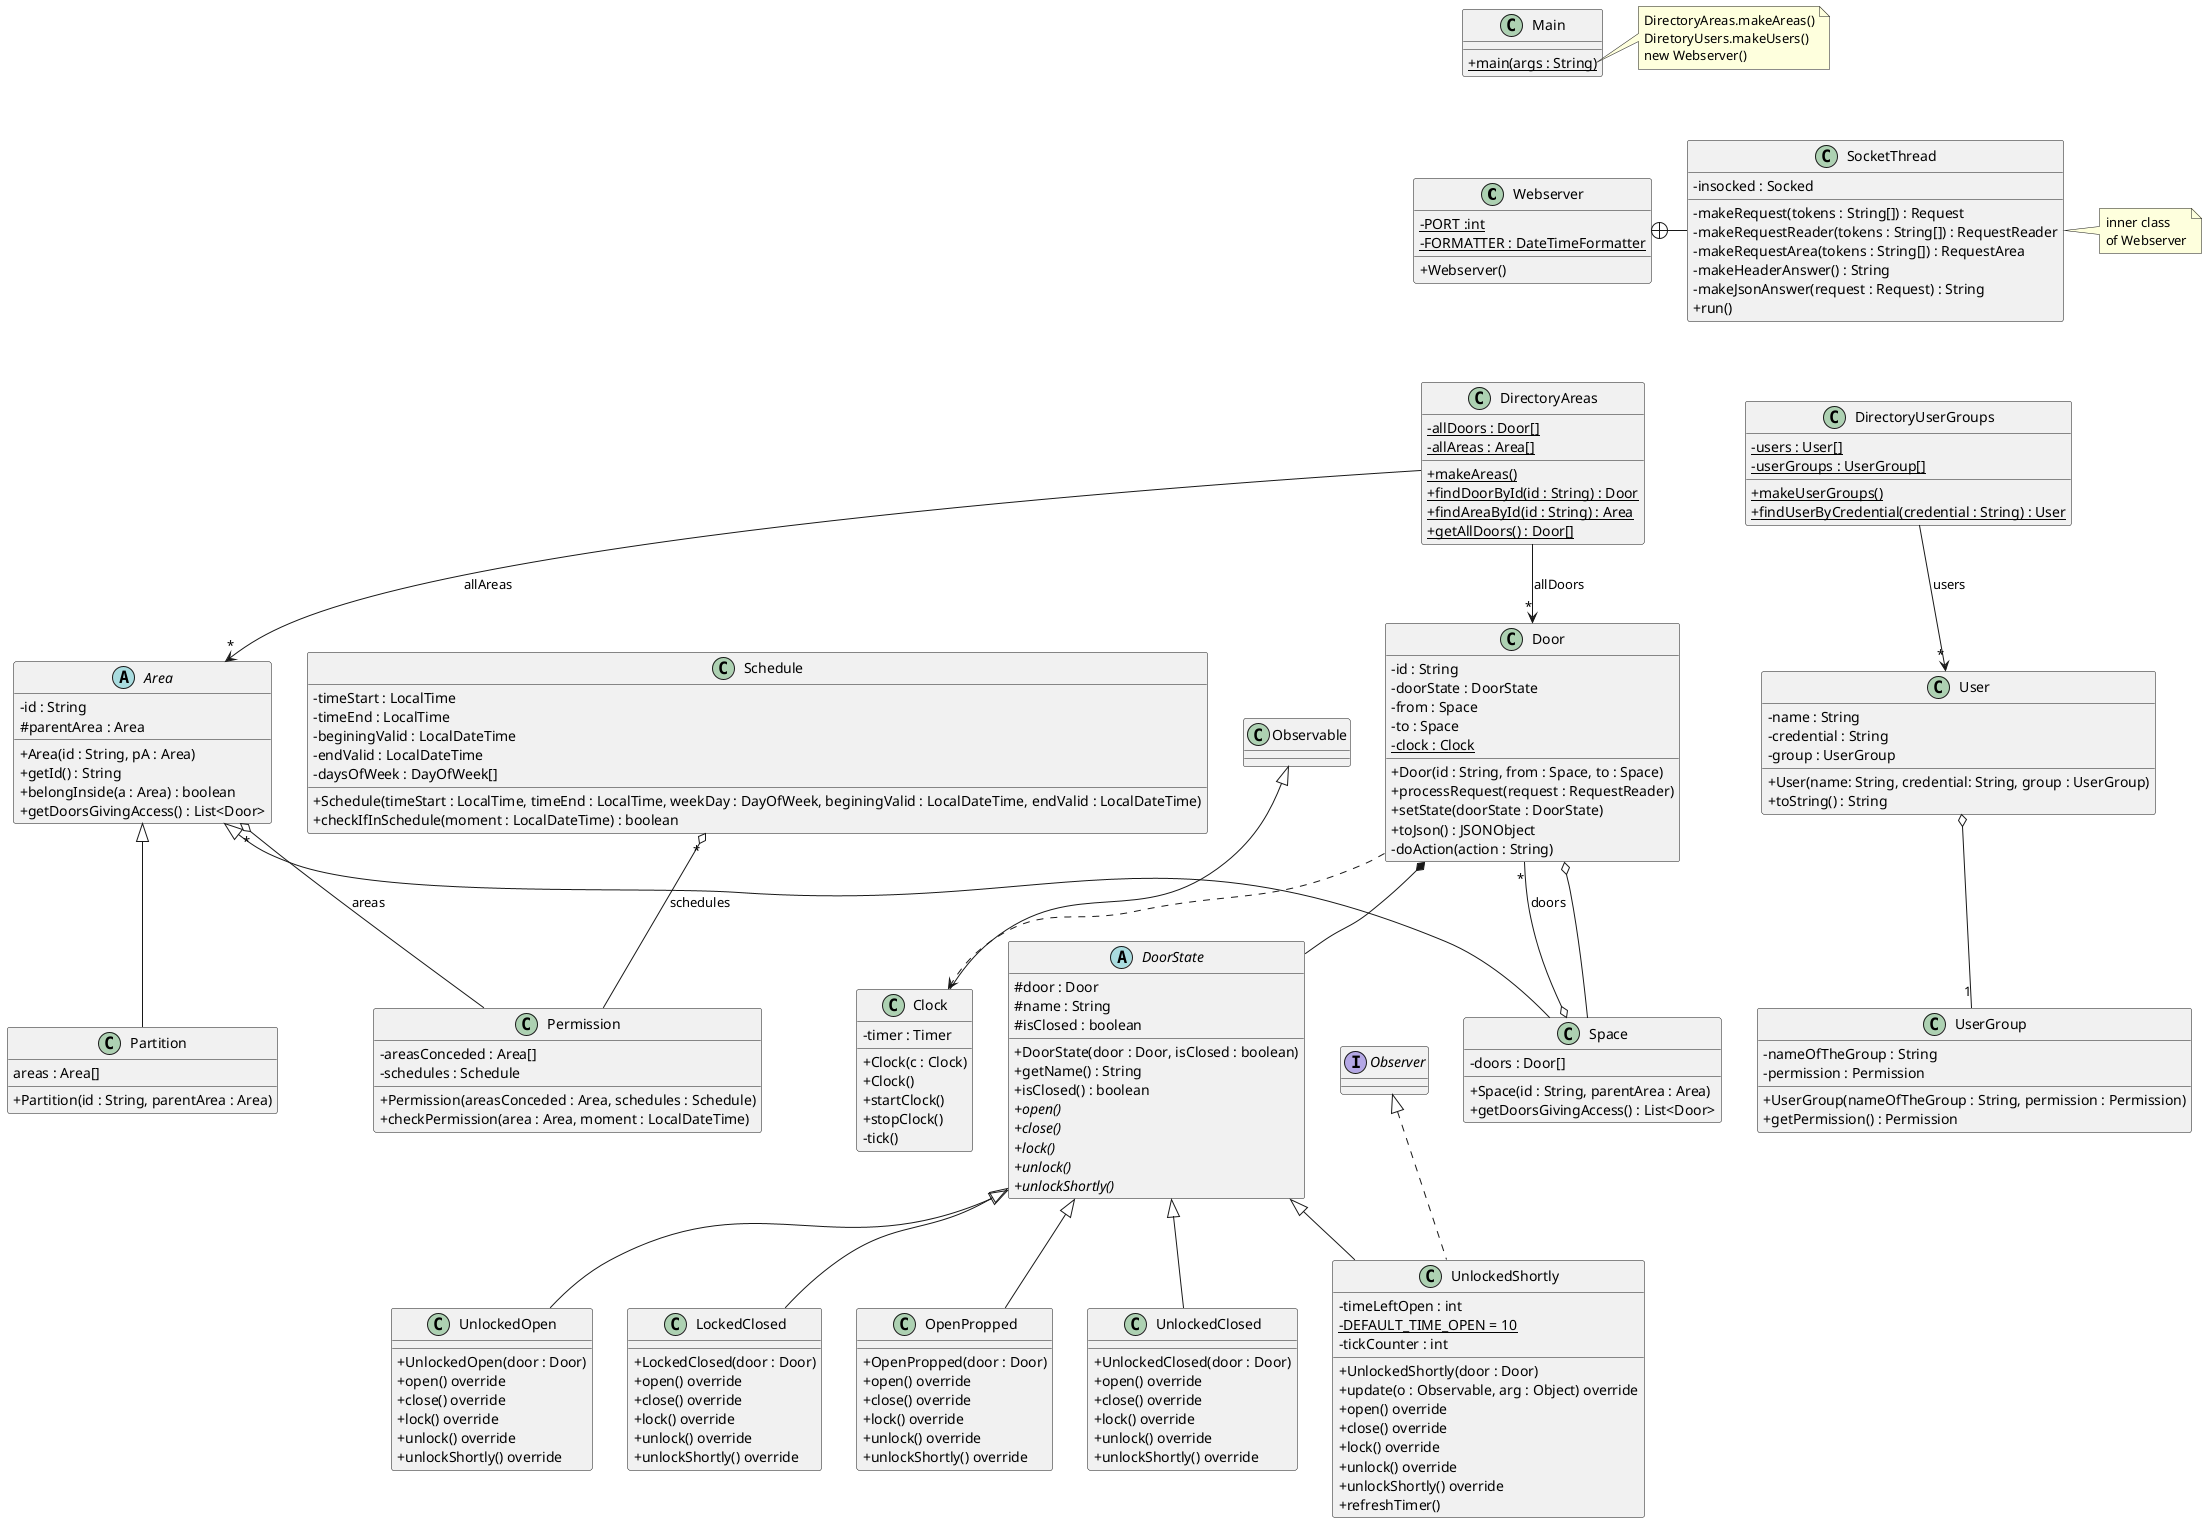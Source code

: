 @startuml
'https://plantuml.com/class-diagram
skinparam classAttributeIconSize 0

class Webserver {
- {static} PORT :int
- {static} FORMATTER : DateTimeFormatter
+ Webserver()
}

class SocketThread {
- insocked : Socked
- makeRequest(tokens : String[]) : Request
- makeRequestReader(tokens : String[]) : RequestReader
- makeRequestArea(tokens : String[]) : RequestArea
- makeHeaderAnswer() : String
- makeJsonAnswer(request : Request) : String
+ run()
}

Webserver +-right- SocketThread

note right of SocketThread
inner class
of Webserver
end note

class DirectoryAreas {
- {static} allDoors : Door[]
- {static} allAreas : Area[]
+ {static} makeAreas()
+ {static} findDoorById(id : String) : Door
+ {static} findAreaById(id : String) : Area
+ {static} getAllDoors() : Door[]
}

DirectoryAreas --> "*" Door : "allDoors"

class DirectoryUserGroups {
- {static} users : User[]
- {static} userGroups : UserGroup[]
+ {static} makeUserGroups()
+ {static} findUserByCredential(credential : String) : User
}

DirectoryUserGroups --> "*" User : "users"

class Door {
- id : String
- doorState : DoorState
- from : Space
- to : Space
- {static} clock : Clock
+ Door(id : String, from : Space, to : Space)
+ processRequest(request : RequestReader)
+ setState(doorState : DoorState)
+ toJson() : JSONObject
'+ toString() : String
'+ isClosed() :boolean
'+ setClosed(b : boolean)
'+ getStateName() : String
'+ getId() : String
'+ setState(ds : DoorState)
'+ getFrom()
'+ getTo()
'+ getClock()
- doAction(action : String)
}

Space o-- "*" Door : doors
Door *-- DoorState
Door o-- Space
Door ..> Clock

abstract class DoorState {
# door : Door
# name : String
# isClosed : boolean
+ DoorState(door : Door, isClosed : boolean)
+ getName() : String
+ isClosed() : boolean
+ {abstract} open()
+ {abstract} close()
+ {abstract} lock()
+ {abstract} unlock()
+ {abstract} unlockShortly()
}

class LockedClosed extends DoorState {
+ LockedClosed(door : Door)
+ open() override
+ close() override
+ lock() override
+ unlock() override
+ unlockShortly() override
}

class OpenPropped extends DoorState {
+ OpenPropped(door : Door)
+ open() override
+ close() override
+ lock() override
+ unlock() override
+ unlockShortly() override
}

class UnlockedClosed extends DoorState {
+ UnlockedClosed(door : Door)
+ open() override
+ close() override
+ lock() override
+ unlock() override
+ unlockShortly() override
}

class UnlockedOpen extends DoorState {
+ UnlockedOpen(door : Door)
+ open() override
+ close() override
+ lock() override
+ unlock() override
+ unlockShortly() override
}

class UnlockedShortly extends DoorState implements Observer {
- timeLeftOpen : int
- {static} DEFAULT_TIME_OPEN = 10
- tickCounter : int
+ UnlockedShortly(door : Door)
+ update(o : Observable, arg : Object) override
+ open() override
+ close() override
+ lock() override
+ unlock() override
+ unlockShortly() override
+ refreshTimer()
}

class User {
- name : String
- credential : String
- group : UserGroup
+ User(name: String, credential: String, group : UserGroup)
+ toString() : String
'+ getCredential : String
'+ getUserGroup : UserGroup
}

User o-- "1" UserGroup

class UserGroup {
- nameOfTheGroup : String
- permission : Permission
+ UserGroup(nameOfTheGroup : String, permission : Permission)
+ getPermission() : Permission
}

class Permission {
- areasConceded : Area[]
- schedules : Schedule
+ Permission(areasConceded : Area, schedules : Schedule)
+ checkPermission(area : Area, moment : LocalDateTime)
}

Area "*" o-- Permission : "areas"
Schedule "*" o-- Permission : schedules

class Schedule {
- timeStart : LocalTime
- timeEnd : LocalTime
- beginingValid : LocalDateTime
- endValid : LocalDateTime
- daysOfWeek : DayOfWeek[]
+ Schedule(timeStart : LocalTime, timeEnd : LocalTime, weekDay : DayOfWeek, beginingValid : LocalDateTime, endValid : LocalDateTime)
+ checkIfInSchedule(moment : LocalDateTime) : boolean
}

abstract class Area {
- id : String
# parentArea : Area
+ Area(id : String, pA : Area)
+ getId() : String
+ belongInside(a : Area) : boolean
+ getDoorsGivingAccess() : List<Door>
}

DirectoryAreas --> "*" Area : "allAreas"

class Partition extends Area {
areas : Area[]
+ Partition(id : String, parentArea : Area)
}

class Space extends Area {
- doors : Door[]
+ Space(id : String, parentArea : Area)
+ getDoorsGivingAccess() : List<Door>

}

class Main {
+ {static} main(args : String)
}

class Clock extends Observable {
- timer : Timer
+ Clock(c : Clock)
+ Clock()
+ startClock()
+ stopClock()
- tick()
}

note right of Main::main
DirectoryAreas.makeAreas()
DiretoryUsers.makeUsers()
new Webserver()
end note

Main -[hidden]down- Webserver
Webserver -[hidden]down- DirectoryAreas
DirectoryAreas -[hidden]right- DirectoryUserGroups
@enduml
